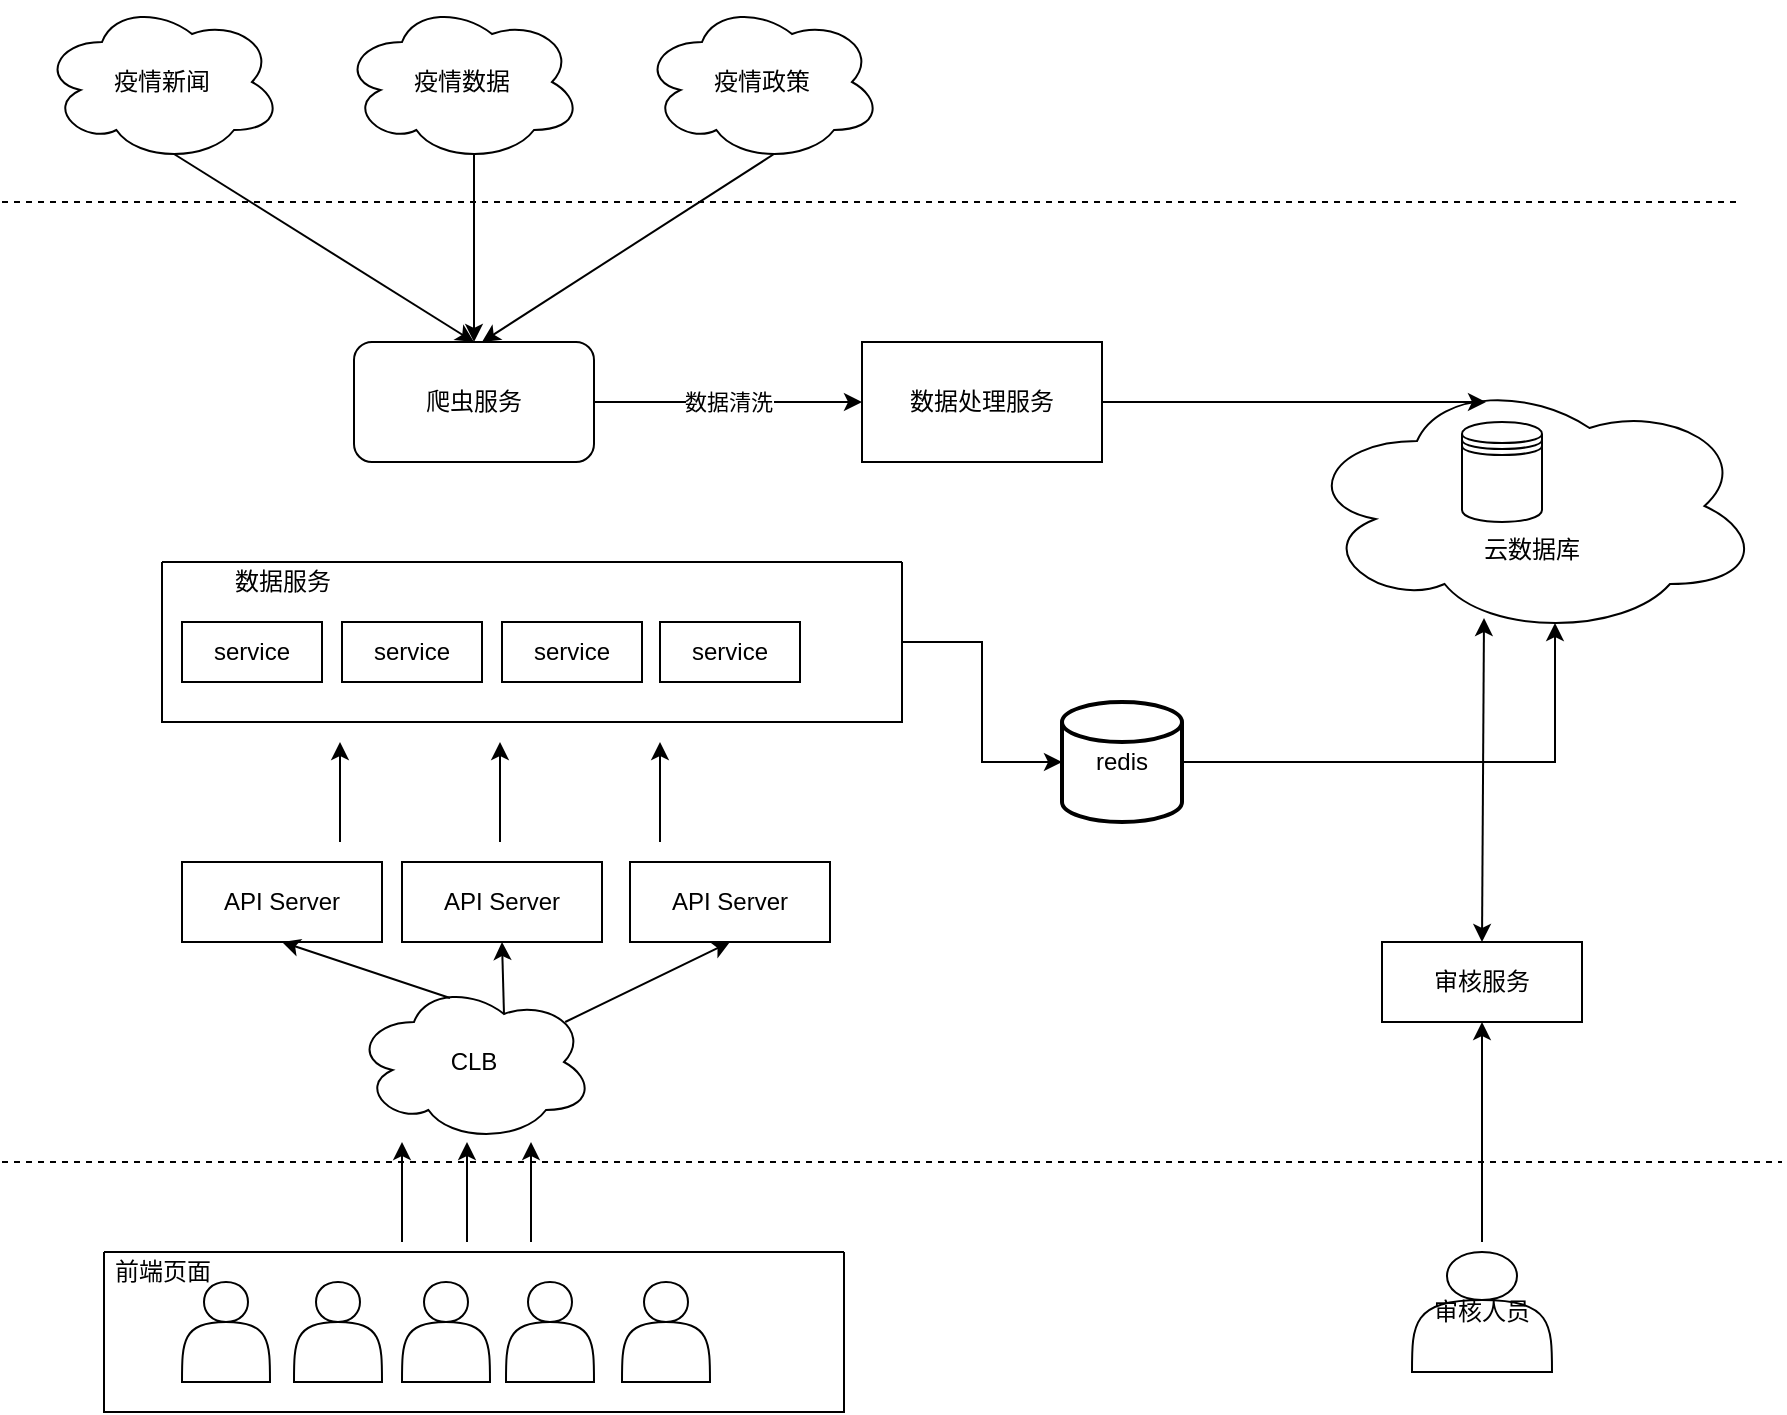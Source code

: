 <mxfile version="14.8.4" type="github"><diagram id="dW6FJKauviQKzDM4F4wX" name="Page-1"><mxGraphModel dx="1298" dy="752" grid="1" gridSize="10" guides="1" tooltips="1" connect="1" arrows="1" fold="1" page="1" pageScale="1" pageWidth="827" pageHeight="1169" math="0" shadow="0"><root><mxCell id="0"/><mxCell id="1" parent="0"/><mxCell id="pQz34ryBY3EecSFVMVga-1" value="爬虫服务" style="rounded=1;whiteSpace=wrap;html=1;" vertex="1" parent="1"><mxGeometry x="176" y="190" width="120" height="60" as="geometry"/></mxCell><mxCell id="pQz34ryBY3EecSFVMVga-2" value="疫情新闻" style="ellipse;shape=cloud;whiteSpace=wrap;html=1;" vertex="1" parent="1"><mxGeometry x="20" y="20" width="120" height="80" as="geometry"/></mxCell><mxCell id="pQz34ryBY3EecSFVMVga-16" style="edgeStyle=orthogonalEdgeStyle;rounded=0;orthogonalLoop=1;jettySize=auto;html=1;exitX=0.55;exitY=0.95;exitDx=0;exitDy=0;exitPerimeter=0;entryX=0.5;entryY=0;entryDx=0;entryDy=0;" edge="1" parent="1" source="pQz34ryBY3EecSFVMVga-3" target="pQz34ryBY3EecSFVMVga-1"><mxGeometry relative="1" as="geometry"/></mxCell><mxCell id="pQz34ryBY3EecSFVMVga-3" value="疫情数据" style="ellipse;shape=cloud;whiteSpace=wrap;html=1;" vertex="1" parent="1"><mxGeometry x="170" y="20" width="120" height="80" as="geometry"/></mxCell><mxCell id="pQz34ryBY3EecSFVMVga-4" value="疫情政策" style="ellipse;shape=cloud;whiteSpace=wrap;html=1;" vertex="1" parent="1"><mxGeometry x="320" y="20" width="120" height="80" as="geometry"/></mxCell><mxCell id="pQz34ryBY3EecSFVMVga-13" value="" style="endArrow=none;dashed=1;html=1;" edge="1" parent="1"><mxGeometry width="50" height="50" relative="1" as="geometry"><mxPoint y="120" as="sourcePoint"/><mxPoint x="870" y="120" as="targetPoint"/></mxGeometry></mxCell><mxCell id="pQz34ryBY3EecSFVMVga-14" value="" style="endArrow=classic;html=1;exitX=0.55;exitY=0.95;exitDx=0;exitDy=0;exitPerimeter=0;entryX=0.5;entryY=0;entryDx=0;entryDy=0;" edge="1" parent="1" source="pQz34ryBY3EecSFVMVga-2" target="pQz34ryBY3EecSFVMVga-1"><mxGeometry width="50" height="50" relative="1" as="geometry"><mxPoint x="300" y="370" as="sourcePoint"/><mxPoint x="350" y="320" as="targetPoint"/></mxGeometry></mxCell><mxCell id="pQz34ryBY3EecSFVMVga-15" value="" style="endArrow=classic;html=1;exitX=0.55;exitY=0.95;exitDx=0;exitDy=0;exitPerimeter=0;" edge="1" parent="1" source="pQz34ryBY3EecSFVMVga-4"><mxGeometry width="50" height="50" relative="1" as="geometry"><mxPoint x="300" y="370" as="sourcePoint"/><mxPoint x="240" y="190" as="targetPoint"/><Array as="points"/></mxGeometry></mxCell><mxCell id="pQz34ryBY3EecSFVMVga-18" value="数据处理服务" style="rounded=0;whiteSpace=wrap;html=1;" vertex="1" parent="1"><mxGeometry x="430" y="190" width="120" height="60" as="geometry"/></mxCell><mxCell id="pQz34ryBY3EecSFVMVga-19" value="数据清洗" style="endArrow=classic;html=1;exitX=1;exitY=0.5;exitDx=0;exitDy=0;entryX=0;entryY=0.5;entryDx=0;entryDy=0;entryPerimeter=0;" edge="1" parent="1" source="pQz34ryBY3EecSFVMVga-1" target="pQz34ryBY3EecSFVMVga-18"><mxGeometry relative="1" as="geometry"><mxPoint x="270" y="340" as="sourcePoint"/><mxPoint x="370" y="340" as="targetPoint"/></mxGeometry></mxCell><mxCell id="pQz34ryBY3EecSFVMVga-21" value="CLB" style="ellipse;shape=cloud;whiteSpace=wrap;html=1;" vertex="1" parent="1"><mxGeometry x="176" y="510" width="120" height="80" as="geometry"/></mxCell><mxCell id="pQz34ryBY3EecSFVMVga-22" value="" style="shape=datastore;whiteSpace=wrap;html=1;" vertex="1" parent="1"><mxGeometry x="730" y="230" width="40" height="50" as="geometry"/></mxCell><mxCell id="pQz34ryBY3EecSFVMVga-23" value="&lt;br&gt;&lt;br&gt;&lt;br&gt;云数据库" style="ellipse;shape=cloud;whiteSpace=wrap;html=1;align=center;fillColor=none;" vertex="1" parent="1"><mxGeometry x="650" y="207" width="230" height="130" as="geometry"/></mxCell><mxCell id="pQz34ryBY3EecSFVMVga-24" value="" style="endArrow=classic;html=1;exitX=1;exitY=0.5;exitDx=0;exitDy=0;entryX=0.4;entryY=0.1;entryDx=0;entryDy=0;entryPerimeter=0;" edge="1" parent="1" source="pQz34ryBY3EecSFVMVga-18" target="pQz34ryBY3EecSFVMVga-23"><mxGeometry width="50" height="50" relative="1" as="geometry"><mxPoint x="300" y="320" as="sourcePoint"/><mxPoint x="350" y="270" as="targetPoint"/></mxGeometry></mxCell><mxCell id="pQz34ryBY3EecSFVMVga-25" value="API Server" style="whiteSpace=wrap;html=1;align=center;fillColor=none;" vertex="1" parent="1"><mxGeometry x="90" y="450" width="100" height="40" as="geometry"/></mxCell><mxCell id="pQz34ryBY3EecSFVMVga-26" value="API Server" style="whiteSpace=wrap;html=1;align=center;fillColor=none;" vertex="1" parent="1"><mxGeometry x="200" y="450" width="100" height="40" as="geometry"/></mxCell><mxCell id="pQz34ryBY3EecSFVMVga-27" value="API Server" style="whiteSpace=wrap;html=1;align=center;fillColor=none;" vertex="1" parent="1"><mxGeometry x="314" y="450" width="100" height="40" as="geometry"/></mxCell><mxCell id="pQz34ryBY3EecSFVMVga-28" value="" style="endArrow=classic;html=1;exitX=0.4;exitY=0.1;exitDx=0;exitDy=0;exitPerimeter=0;entryX=0.5;entryY=1;entryDx=0;entryDy=0;" edge="1" parent="1" source="pQz34ryBY3EecSFVMVga-21" target="pQz34ryBY3EecSFVMVga-25"><mxGeometry width="50" height="50" relative="1" as="geometry"><mxPoint x="300" y="380" as="sourcePoint"/><mxPoint x="350" y="330" as="targetPoint"/></mxGeometry></mxCell><mxCell id="pQz34ryBY3EecSFVMVga-29" value="" style="endArrow=classic;html=1;exitX=0.625;exitY=0.2;exitDx=0;exitDy=0;exitPerimeter=0;entryX=0.5;entryY=1;entryDx=0;entryDy=0;" edge="1" parent="1" source="pQz34ryBY3EecSFVMVga-21" target="pQz34ryBY3EecSFVMVga-26"><mxGeometry width="50" height="50" relative="1" as="geometry"><mxPoint x="300" y="380" as="sourcePoint"/><mxPoint x="350" y="330" as="targetPoint"/></mxGeometry></mxCell><mxCell id="pQz34ryBY3EecSFVMVga-31" value="" style="endArrow=classic;html=1;exitX=0.88;exitY=0.25;exitDx=0;exitDy=0;exitPerimeter=0;entryX=0.5;entryY=1;entryDx=0;entryDy=0;" edge="1" parent="1" source="pQz34ryBY3EecSFVMVga-21" target="pQz34ryBY3EecSFVMVga-27"><mxGeometry width="50" height="50" relative="1" as="geometry"><mxPoint x="300" y="380" as="sourcePoint"/><mxPoint x="350" y="330" as="targetPoint"/></mxGeometry></mxCell><mxCell id="pQz34ryBY3EecSFVMVga-33" value="service" style="whiteSpace=wrap;html=1;align=center;fillColor=none;" vertex="1" parent="1"><mxGeometry x="90" y="330" width="70" height="30" as="geometry"/></mxCell><mxCell id="pQz34ryBY3EecSFVMVga-36" value="service" style="whiteSpace=wrap;html=1;align=center;fillColor=none;" vertex="1" parent="1"><mxGeometry x="170" y="330" width="70" height="30" as="geometry"/></mxCell><mxCell id="pQz34ryBY3EecSFVMVga-37" value="service" style="whiteSpace=wrap;html=1;align=center;fillColor=none;" vertex="1" parent="1"><mxGeometry x="250" y="330" width="70" height="30" as="geometry"/></mxCell><mxCell id="pQz34ryBY3EecSFVMVga-38" value="service" style="whiteSpace=wrap;html=1;align=center;fillColor=none;" vertex="1" parent="1"><mxGeometry x="329" y="330" width="70" height="30" as="geometry"/></mxCell><mxCell id="pQz34ryBY3EecSFVMVga-49" style="edgeStyle=orthogonalEdgeStyle;rounded=0;orthogonalLoop=1;jettySize=auto;html=1;exitX=1;exitY=0.5;exitDx=0;exitDy=0;entryX=0;entryY=0.5;entryDx=0;entryDy=0;entryPerimeter=0;" edge="1" parent="1" source="pQz34ryBY3EecSFVMVga-39" target="pQz34ryBY3EecSFVMVga-45"><mxGeometry relative="1" as="geometry"/></mxCell><mxCell id="pQz34ryBY3EecSFVMVga-39" value="" style="swimlane;startSize=0;fillColor=none;" vertex="1" parent="1"><mxGeometry x="80" y="300" width="370" height="80" as="geometry"><mxRectangle x="80" y="300" width="50" height="40" as="alternateBounds"/></mxGeometry></mxCell><mxCell id="pQz34ryBY3EecSFVMVga-40" value="数据服务" style="text;html=1;align=center;verticalAlign=middle;resizable=0;points=[];autosize=1;strokeColor=none;" vertex="1" parent="1"><mxGeometry x="110" y="300" width="60" height="20" as="geometry"/></mxCell><mxCell id="pQz34ryBY3EecSFVMVga-41" value="" style="endArrow=classic;html=1;" edge="1" parent="1"><mxGeometry width="50" height="50" relative="1" as="geometry"><mxPoint x="249" y="440" as="sourcePoint"/><mxPoint x="249" y="390" as="targetPoint"/></mxGeometry></mxCell><mxCell id="pQz34ryBY3EecSFVMVga-42" value="" style="endArrow=classic;html=1;" edge="1" parent="1"><mxGeometry width="50" height="50" relative="1" as="geometry"><mxPoint x="169" y="440" as="sourcePoint"/><mxPoint x="169" y="390" as="targetPoint"/></mxGeometry></mxCell><mxCell id="pQz34ryBY3EecSFVMVga-43" value="" style="endArrow=classic;html=1;" edge="1" parent="1"><mxGeometry width="50" height="50" relative="1" as="geometry"><mxPoint x="329" y="440" as="sourcePoint"/><mxPoint x="329" y="390" as="targetPoint"/></mxGeometry></mxCell><mxCell id="pQz34ryBY3EecSFVMVga-47" style="edgeStyle=orthogonalEdgeStyle;rounded=0;orthogonalLoop=1;jettySize=auto;html=1;exitX=1;exitY=0.5;exitDx=0;exitDy=0;exitPerimeter=0;entryX=0.55;entryY=0.95;entryDx=0;entryDy=0;entryPerimeter=0;" edge="1" parent="1" source="pQz34ryBY3EecSFVMVga-45" target="pQz34ryBY3EecSFVMVga-23"><mxGeometry relative="1" as="geometry"/></mxCell><mxCell id="pQz34ryBY3EecSFVMVga-45" value="redis" style="strokeWidth=2;html=1;shape=mxgraph.flowchart.database;whiteSpace=wrap;fillColor=none;" vertex="1" parent="1"><mxGeometry x="530" y="370" width="60" height="60" as="geometry"/></mxCell><mxCell id="pQz34ryBY3EecSFVMVga-58" value="" style="endArrow=none;dashed=1;html=1;" edge="1" parent="1"><mxGeometry width="50" height="50" relative="1" as="geometry"><mxPoint y="600" as="sourcePoint"/><mxPoint x="890" y="600" as="targetPoint"/></mxGeometry></mxCell><mxCell id="pQz34ryBY3EecSFVMVga-62" value="审核服务" style="whiteSpace=wrap;html=1;align=center;fillColor=none;" vertex="1" parent="1"><mxGeometry x="690" y="490" width="100" height="40" as="geometry"/></mxCell><mxCell id="pQz34ryBY3EecSFVMVga-63" value="" style="endArrow=classic;startArrow=classic;html=1;exitX=0.5;exitY=0;exitDx=0;exitDy=0;" edge="1" parent="1" source="pQz34ryBY3EecSFVMVga-62"><mxGeometry width="50" height="50" relative="1" as="geometry"><mxPoint x="300" y="430" as="sourcePoint"/><mxPoint x="741" y="328" as="targetPoint"/></mxGeometry></mxCell><mxCell id="pQz34ryBY3EecSFVMVga-64" value="" style="shape=actor;whiteSpace=wrap;html=1;fillColor=none;" vertex="1" parent="1"><mxGeometry x="90" y="660" width="44" height="50" as="geometry"/></mxCell><mxCell id="pQz34ryBY3EecSFVMVga-65" value="" style="shape=actor;whiteSpace=wrap;html=1;fillColor=none;" vertex="1" parent="1"><mxGeometry x="146" y="660" width="44" height="50" as="geometry"/></mxCell><mxCell id="pQz34ryBY3EecSFVMVga-66" value="" style="shape=actor;whiteSpace=wrap;html=1;fillColor=none;" vertex="1" parent="1"><mxGeometry x="200" y="660" width="44" height="50" as="geometry"/></mxCell><mxCell id="pQz34ryBY3EecSFVMVga-67" value="" style="shape=actor;whiteSpace=wrap;html=1;fillColor=none;" vertex="1" parent="1"><mxGeometry x="252" y="660" width="44" height="50" as="geometry"/></mxCell><mxCell id="pQz34ryBY3EecSFVMVga-68" value="" style="shape=actor;whiteSpace=wrap;html=1;fillColor=none;" vertex="1" parent="1"><mxGeometry x="310" y="660" width="44" height="50" as="geometry"/></mxCell><mxCell id="pQz34ryBY3EecSFVMVga-71" value="" style="swimlane;startSize=0;fillColor=none;" vertex="1" parent="1"><mxGeometry x="51" y="645" width="370" height="80" as="geometry"><mxRectangle x="80" y="300" width="50" height="40" as="alternateBounds"/></mxGeometry></mxCell><mxCell id="pQz34ryBY3EecSFVMVga-72" value="前端页面" style="text;html=1;align=center;verticalAlign=middle;resizable=0;points=[];autosize=1;strokeColor=none;" vertex="1" parent="1"><mxGeometry x="50" y="645" width="60" height="20" as="geometry"/></mxCell><mxCell id="pQz34ryBY3EecSFVMVga-73" value="审核人员" style="shape=actor;whiteSpace=wrap;html=1;fillColor=none;" vertex="1" parent="1"><mxGeometry x="705" y="645" width="70" height="60" as="geometry"/></mxCell><mxCell id="pQz34ryBY3EecSFVMVga-74" value="" style="endArrow=classic;html=1;entryX=0.5;entryY=1;entryDx=0;entryDy=0;" edge="1" parent="1" target="pQz34ryBY3EecSFVMVga-62"><mxGeometry width="50" height="50" relative="1" as="geometry"><mxPoint x="740" y="640" as="sourcePoint"/><mxPoint x="350" y="370" as="targetPoint"/></mxGeometry></mxCell><mxCell id="pQz34ryBY3EecSFVMVga-75" value="" style="endArrow=classic;html=1;" edge="1" parent="1"><mxGeometry width="50" height="50" relative="1" as="geometry"><mxPoint x="200" y="640" as="sourcePoint"/><mxPoint x="200" y="590" as="targetPoint"/></mxGeometry></mxCell><mxCell id="pQz34ryBY3EecSFVMVga-76" value="" style="endArrow=classic;html=1;" edge="1" parent="1"><mxGeometry width="50" height="50" relative="1" as="geometry"><mxPoint x="232.5" y="640" as="sourcePoint"/><mxPoint x="232.5" y="590" as="targetPoint"/></mxGeometry></mxCell><mxCell id="pQz34ryBY3EecSFVMVga-77" value="" style="endArrow=classic;html=1;" edge="1" parent="1"><mxGeometry width="50" height="50" relative="1" as="geometry"><mxPoint x="264.5" y="640" as="sourcePoint"/><mxPoint x="264.5" y="590" as="targetPoint"/></mxGeometry></mxCell></root></mxGraphModel></diagram></mxfile>